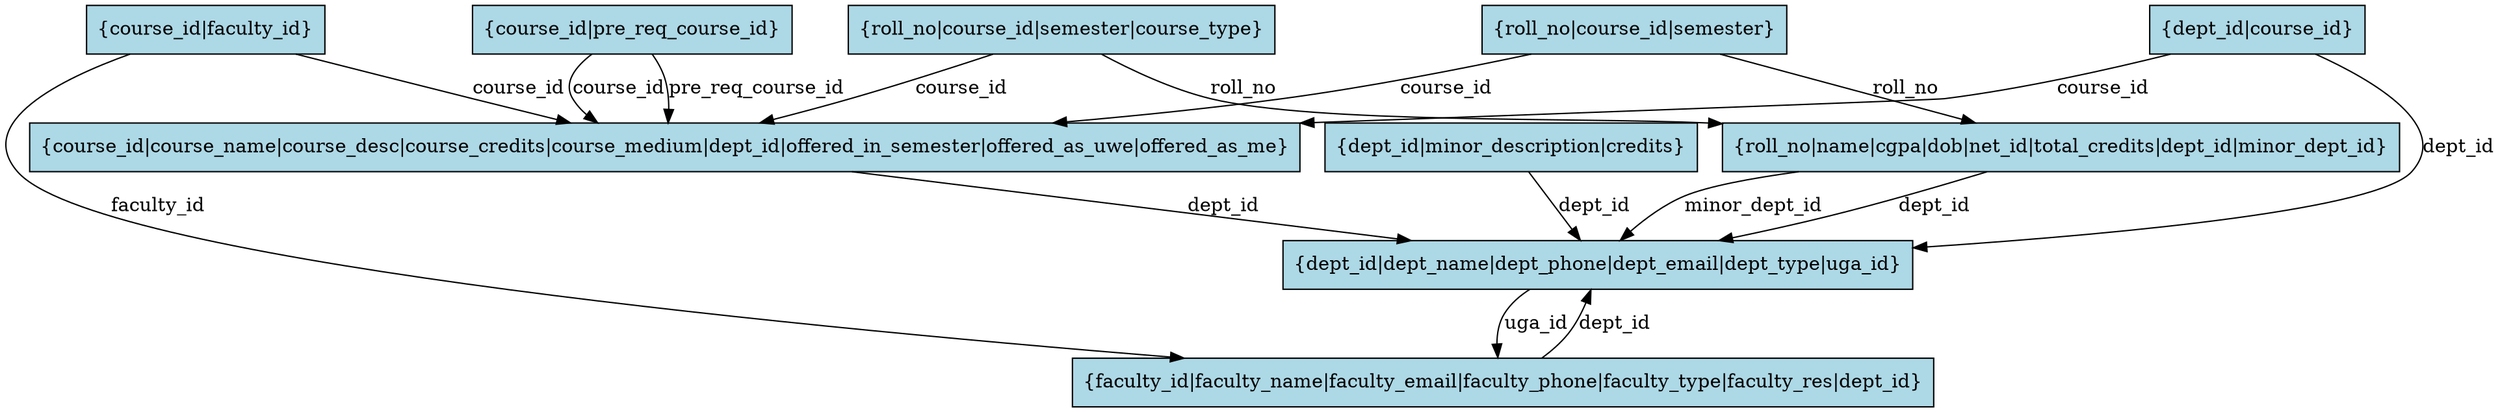 digraph ER {
  node [shape=box, style=filled, fillcolor=lightblue];

  Department [label="{dept_id|dept_name|dept_phone|dept_email|dept_type|uga_id}"];
  Student [label="{roll_no|name|cgpa|dob|net_id|total_credits|dept_id|minor_dept_id}"];
  Course [label="{course_id|course_name|course_desc|course_credits|course_medium|dept_id|offered_in_semester|offered_as_uwe|offered_as_me}"];
  Faculty [label="{faculty_id|faculty_name|faculty_email|faculty_phone|faculty_type|faculty_res|dept_id}"];
  Student_Course_Map [label="{roll_no|course_id|semester|course_type}"];
  Student_Completed_Course [label="{roll_no|course_id|semester}"];
  Course_Faculty_Map [label="{course_id|faculty_id}"];
  Course_Pre_Req [label="{course_id|pre_req_course_id}"];
  Minor_course_Map [label="{dept_id|course_id}"];
  Offered_Minors [label="{dept_id|minor_description|credits}"];

  Department -> Faculty [label="uga_id"];
  Student -> Department [label="dept_id"];
  Student -> Department [label="minor_dept_id"];
  Course -> Department [label="dept_id"];
  Faculty -> Department [label="dept_id"];
  Student_Course_Map -> Student [label="roll_no"];
  Student_Course_Map -> Course [label="course_id"];
  Student_Completed_Course -> Student [label="roll_no"];
  Student_Completed_Course -> Course [label="course_id"];
  Course_Faculty_Map -> Course [label="course_id"];
  Course_Faculty_Map -> Faculty [label="faculty_id"];
  Course_Pre_Req -> Course [label="course_id"];
  Course_Pre_Req -> Course [label="pre_req_course_id"];
  Minor_course_Map -> Department [label="dept_id"];
  Minor_course_Map -> Course [label="course_id"];
  Offered_Minors -> Department [label="dept_id"];
}
